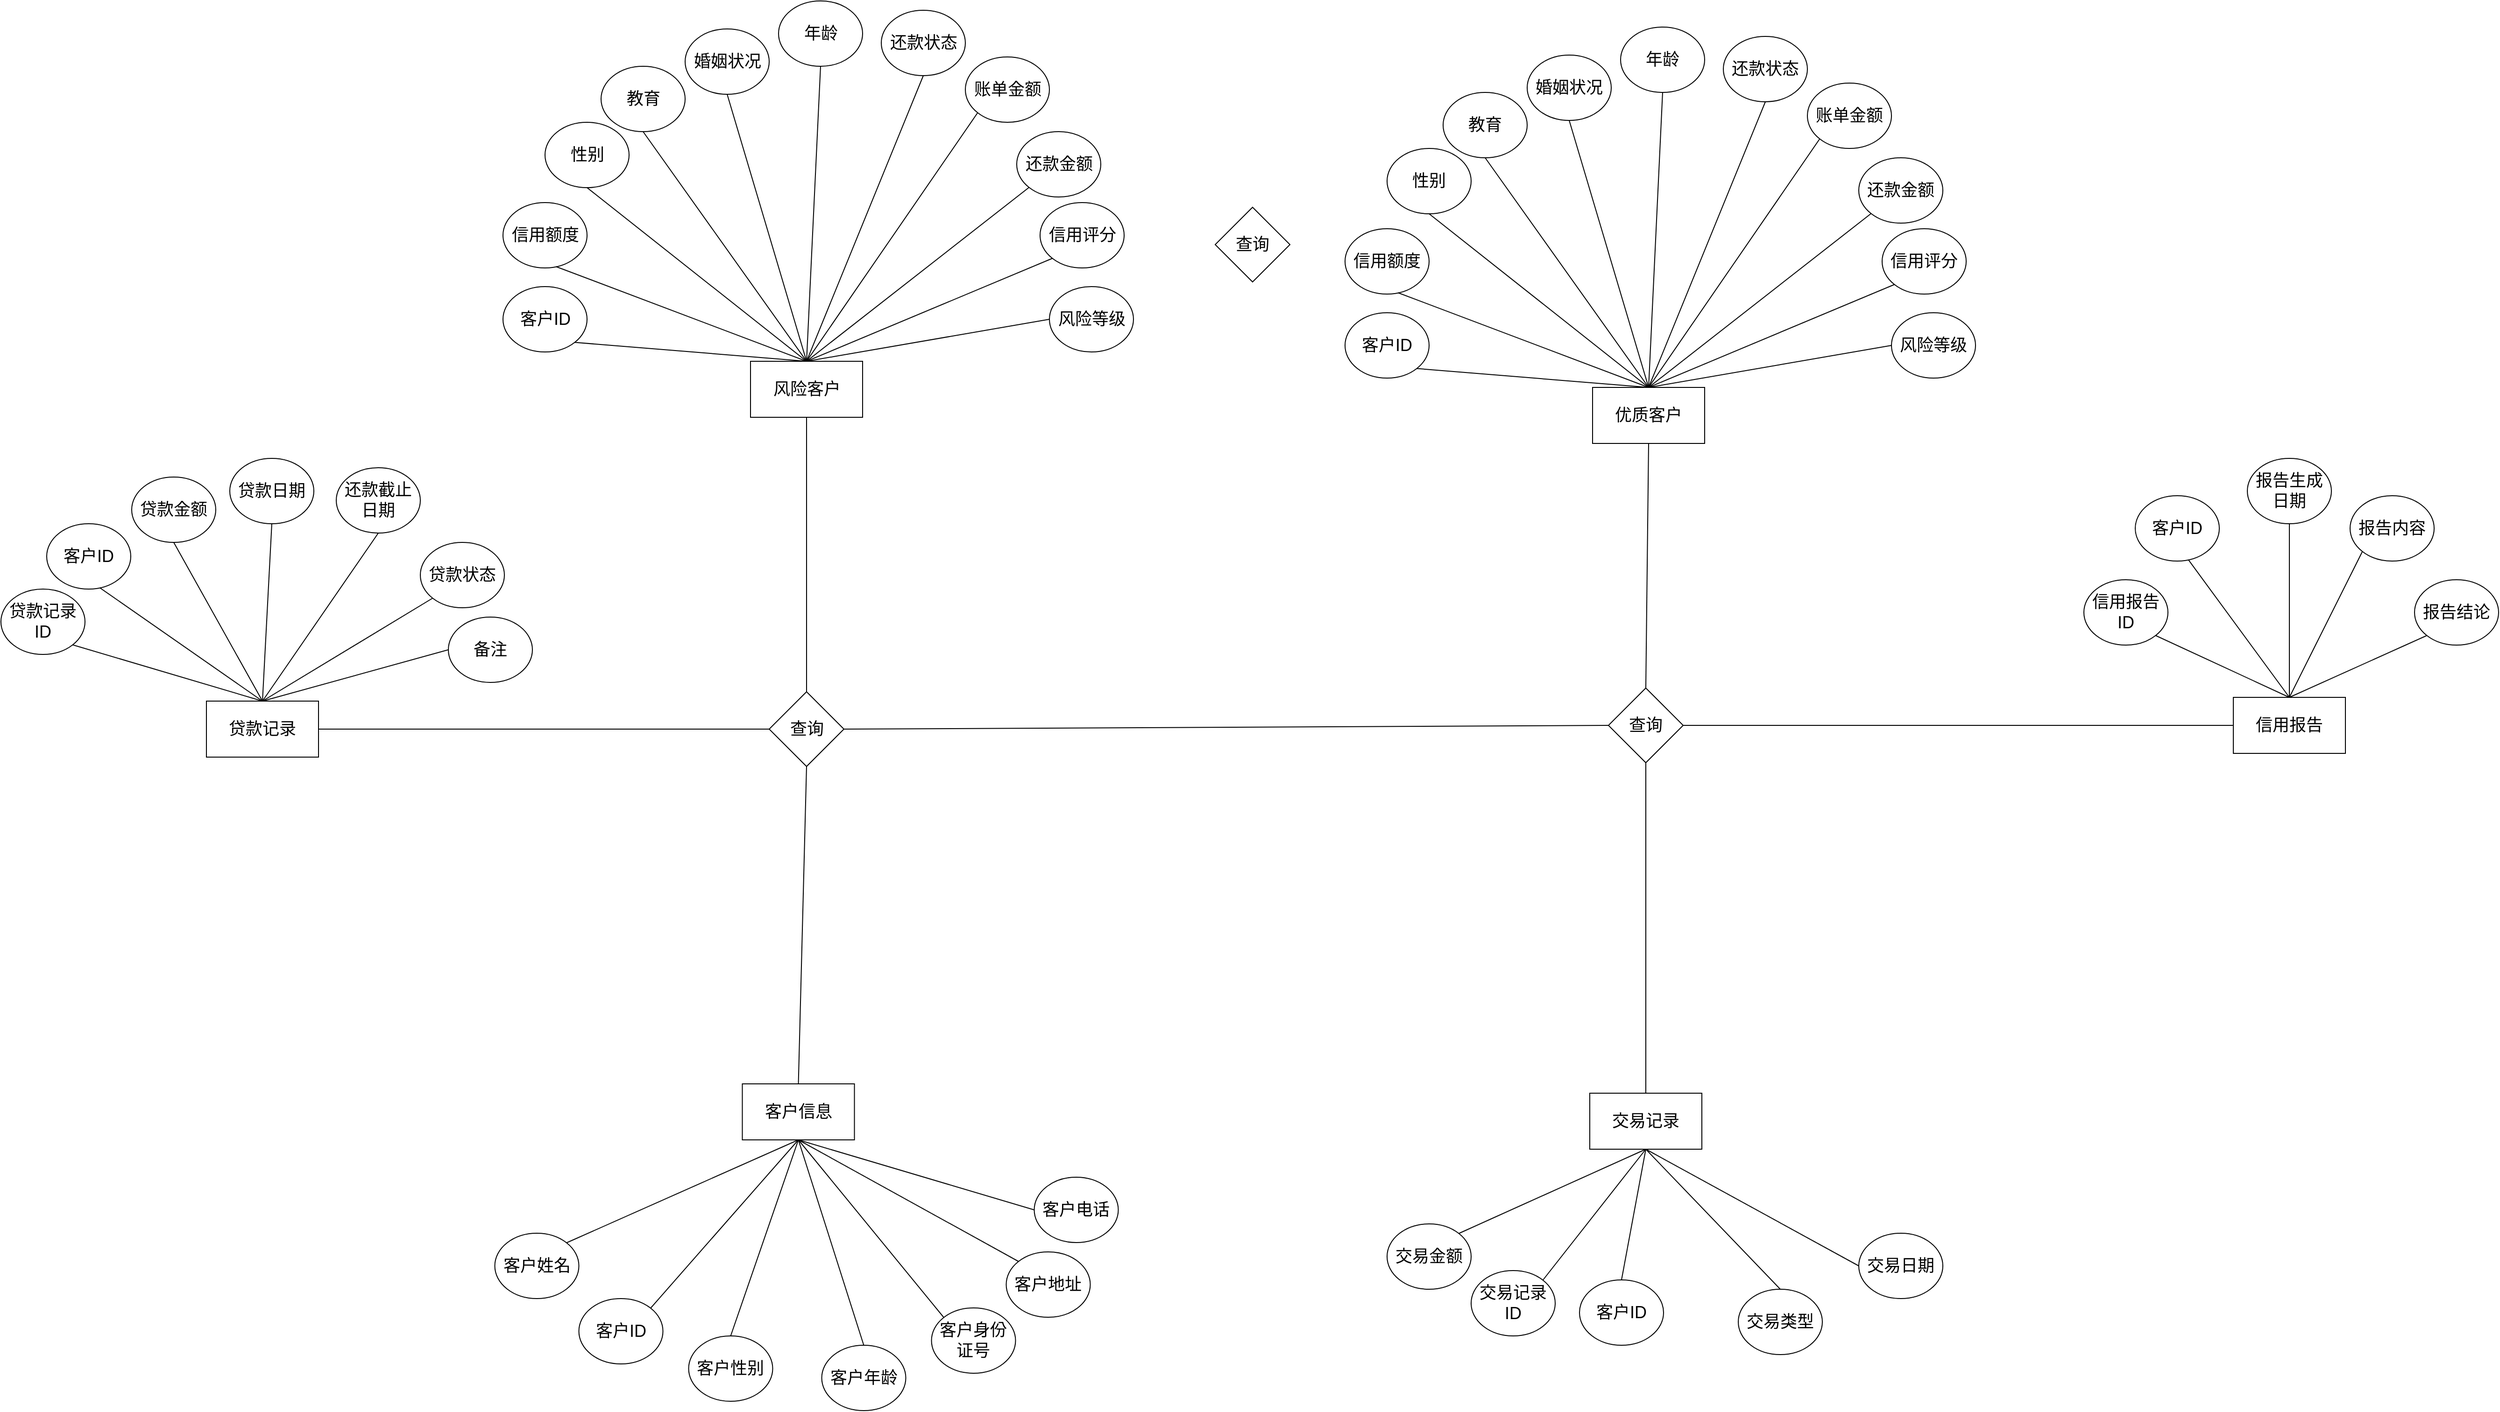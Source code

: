 <mxfile version="26.1.0">
  <diagram name="第 1 页" id="r9efI1w3UbtWpnC61uxg">
    <mxGraphModel dx="5494" dy="4628" grid="1" gridSize="10" guides="1" tooltips="1" connect="1" arrows="1" fold="1" page="1" pageScale="1" pageWidth="827" pageHeight="1169" math="0" shadow="0">
      <root>
        <mxCell id="0" />
        <mxCell id="1" parent="0" />
        <mxCell id="zDYpZziFO8J9DqXucdiA-1" value="&lt;span style=&quot;font-size: 18px;&quot;&gt;优质客户&lt;/span&gt;" style="rounded=0;whiteSpace=wrap;html=1;" parent="1" vertex="1">
          <mxGeometry x="1244" y="-976" width="120" height="60" as="geometry" />
        </mxCell>
        <mxCell id="zDYpZziFO8J9DqXucdiA-2" value="&lt;span style=&quot;font-size: 18px;&quot;&gt;客户ID&lt;/span&gt;" style="ellipse;whiteSpace=wrap;html=1;" parent="1" vertex="1">
          <mxGeometry x="979" y="-1056" width="90" height="70" as="geometry" />
        </mxCell>
        <mxCell id="zDYpZziFO8J9DqXucdiA-3" value="&lt;font style=&quot;font-size: 18px;&quot;&gt;信用额度&lt;/font&gt;" style="ellipse;whiteSpace=wrap;html=1;" parent="1" vertex="1">
          <mxGeometry x="979" y="-1146" width="90" height="70" as="geometry" />
        </mxCell>
        <mxCell id="zDYpZziFO8J9DqXucdiA-4" value="&lt;font style=&quot;font-size: 18px;&quot;&gt;性别&lt;/font&gt;" style="ellipse;whiteSpace=wrap;html=1;" parent="1" vertex="1">
          <mxGeometry x="1024" y="-1232" width="90" height="70" as="geometry" />
        </mxCell>
        <mxCell id="zDYpZziFO8J9DqXucdiA-5" value="&lt;font style=&quot;font-size: 18px;&quot;&gt;教育&lt;/font&gt;" style="ellipse;whiteSpace=wrap;html=1;" parent="1" vertex="1">
          <mxGeometry x="1084" y="-1292" width="90" height="70" as="geometry" />
        </mxCell>
        <mxCell id="zDYpZziFO8J9DqXucdiA-6" value="&lt;span style=&quot;font-size: 18px;&quot;&gt;婚姻状况&lt;/span&gt;" style="ellipse;whiteSpace=wrap;html=1;" parent="1" vertex="1">
          <mxGeometry x="1174" y="-1332" width="90" height="70" as="geometry" />
        </mxCell>
        <mxCell id="zDYpZziFO8J9DqXucdiA-7" value="" style="endArrow=none;html=1;rounded=0;entryX=1;entryY=1;entryDx=0;entryDy=0;exitX=0.5;exitY=0;exitDx=0;exitDy=0;" parent="1" source="zDYpZziFO8J9DqXucdiA-1" target="zDYpZziFO8J9DqXucdiA-2" edge="1">
          <mxGeometry width="50" height="50" relative="1" as="geometry">
            <mxPoint x="1284" y="-926" as="sourcePoint" />
            <mxPoint x="1334" y="-976" as="targetPoint" />
          </mxGeometry>
        </mxCell>
        <mxCell id="zDYpZziFO8J9DqXucdiA-8" value="" style="endArrow=none;html=1;rounded=0;entryX=0.632;entryY=0.98;entryDx=0;entryDy=0;exitX=0.5;exitY=0;exitDx=0;exitDy=0;entryPerimeter=0;" parent="1" source="zDYpZziFO8J9DqXucdiA-1" target="zDYpZziFO8J9DqXucdiA-3" edge="1">
          <mxGeometry width="50" height="50" relative="1" as="geometry">
            <mxPoint x="1314" y="-966" as="sourcePoint" />
            <mxPoint x="1141" y="-1036" as="targetPoint" />
          </mxGeometry>
        </mxCell>
        <mxCell id="zDYpZziFO8J9DqXucdiA-9" value="" style="endArrow=none;html=1;rounded=0;entryX=0.5;entryY=1;entryDx=0;entryDy=0;exitX=0.5;exitY=0;exitDx=0;exitDy=0;" parent="1" source="zDYpZziFO8J9DqXucdiA-1" target="zDYpZziFO8J9DqXucdiA-4" edge="1">
          <mxGeometry width="50" height="50" relative="1" as="geometry">
            <mxPoint x="1314" y="-966" as="sourcePoint" />
            <mxPoint x="1231" y="-1087" as="targetPoint" />
          </mxGeometry>
        </mxCell>
        <mxCell id="zDYpZziFO8J9DqXucdiA-10" value="" style="endArrow=none;html=1;rounded=0;entryX=0.5;entryY=1;entryDx=0;entryDy=0;" parent="1" target="zDYpZziFO8J9DqXucdiA-5" edge="1">
          <mxGeometry width="50" height="50" relative="1" as="geometry">
            <mxPoint x="1304" y="-976" as="sourcePoint" />
            <mxPoint x="1329" y="-1116" as="targetPoint" />
          </mxGeometry>
        </mxCell>
        <mxCell id="zDYpZziFO8J9DqXucdiA-11" value="" style="endArrow=none;html=1;rounded=0;entryX=0.5;entryY=1;entryDx=0;entryDy=0;" parent="1" target="zDYpZziFO8J9DqXucdiA-6" edge="1">
          <mxGeometry width="50" height="50" relative="1" as="geometry">
            <mxPoint x="1304" y="-976" as="sourcePoint" />
            <mxPoint x="1427" y="-1096" as="targetPoint" />
          </mxGeometry>
        </mxCell>
        <mxCell id="zDYpZziFO8J9DqXucdiA-12" value="&lt;font style=&quot;font-size: 18px;&quot;&gt;交易记录&lt;/font&gt;" style="rounded=0;whiteSpace=wrap;html=1;" parent="1" vertex="1">
          <mxGeometry x="1241" y="-220" width="120" height="60" as="geometry" />
        </mxCell>
        <mxCell id="zDYpZziFO8J9DqXucdiA-13" value="&lt;font style=&quot;font-size: 18px;&quot;&gt;交易记录ID&lt;/font&gt;" style="ellipse;whiteSpace=wrap;html=1;" parent="1" vertex="1">
          <mxGeometry x="1114" y="-30" width="90" height="70" as="geometry" />
        </mxCell>
        <mxCell id="zDYpZziFO8J9DqXucdiA-14" value="&lt;font style=&quot;font-size: 18px;&quot;&gt;客户ID&lt;/font&gt;" style="ellipse;whiteSpace=wrap;html=1;" parent="1" vertex="1">
          <mxGeometry x="1230" y="-20" width="90" height="70" as="geometry" />
        </mxCell>
        <mxCell id="zDYpZziFO8J9DqXucdiA-15" value="&lt;font style=&quot;font-size: 18px;&quot;&gt;交易类型&lt;/font&gt;" style="ellipse;whiteSpace=wrap;html=1;" parent="1" vertex="1">
          <mxGeometry x="1400" y="-10" width="90" height="70" as="geometry" />
        </mxCell>
        <mxCell id="zDYpZziFO8J9DqXucdiA-16" value="&lt;font style=&quot;font-size: 18px;&quot;&gt;交易日期&lt;/font&gt;" style="ellipse;whiteSpace=wrap;html=1;" parent="1" vertex="1">
          <mxGeometry x="1529" y="-70" width="90" height="70" as="geometry" />
        </mxCell>
        <mxCell id="zDYpZziFO8J9DqXucdiA-18" value="" style="endArrow=none;html=1;rounded=0;entryX=1;entryY=0;entryDx=0;entryDy=0;exitX=0.5;exitY=1;exitDx=0;exitDy=0;" parent="1" source="zDYpZziFO8J9DqXucdiA-12" target="zDYpZziFO8J9DqXucdiA-13" edge="1">
          <mxGeometry width="50" height="50" relative="1" as="geometry">
            <mxPoint x="1281" y="-170" as="sourcePoint" />
            <mxPoint x="1331" y="-220" as="targetPoint" />
          </mxGeometry>
        </mxCell>
        <mxCell id="zDYpZziFO8J9DqXucdiA-19" value="" style="endArrow=none;html=1;rounded=0;entryX=0.5;entryY=0;entryDx=0;entryDy=0;exitX=0.5;exitY=1;exitDx=0;exitDy=0;" parent="1" source="zDYpZziFO8J9DqXucdiA-12" target="zDYpZziFO8J9DqXucdiA-14" edge="1">
          <mxGeometry width="50" height="50" relative="1" as="geometry">
            <mxPoint x="1311" y="-210" as="sourcePoint" />
            <mxPoint x="1138" y="-280" as="targetPoint" />
          </mxGeometry>
        </mxCell>
        <mxCell id="zDYpZziFO8J9DqXucdiA-20" value="" style="endArrow=none;html=1;rounded=0;entryX=0.5;entryY=0;entryDx=0;entryDy=0;exitX=0.5;exitY=1;exitDx=0;exitDy=0;" parent="1" source="zDYpZziFO8J9DqXucdiA-12" target="zDYpZziFO8J9DqXucdiA-15" edge="1">
          <mxGeometry width="50" height="50" relative="1" as="geometry">
            <mxPoint x="1311" y="-210" as="sourcePoint" />
            <mxPoint x="1228" y="-331" as="targetPoint" />
          </mxGeometry>
        </mxCell>
        <mxCell id="zDYpZziFO8J9DqXucdiA-21" value="" style="endArrow=none;html=1;rounded=0;entryX=0;entryY=0.5;entryDx=0;entryDy=0;exitX=0.5;exitY=1;exitDx=0;exitDy=0;" parent="1" target="zDYpZziFO8J9DqXucdiA-16" edge="1" source="zDYpZziFO8J9DqXucdiA-12">
          <mxGeometry width="50" height="50" relative="1" as="geometry">
            <mxPoint x="1301" y="-220" as="sourcePoint" />
            <mxPoint x="1326" y="-360" as="targetPoint" />
          </mxGeometry>
        </mxCell>
        <mxCell id="zDYpZziFO8J9DqXucdiA-57" value="&lt;font style=&quot;font-size: 18px;&quot;&gt;客户信息&lt;/font&gt;" style="rounded=0;whiteSpace=wrap;html=1;" parent="1" vertex="1">
          <mxGeometry x="333.75" y="-230" width="120" height="60" as="geometry" />
        </mxCell>
        <mxCell id="zDYpZziFO8J9DqXucdiA-58" value="&lt;font style=&quot;font-size: 18px;&quot;&gt;客户ID&lt;/font&gt;" style="ellipse;whiteSpace=wrap;html=1;" parent="1" vertex="1">
          <mxGeometry x="158.75" width="90" height="70" as="geometry" />
        </mxCell>
        <mxCell id="zDYpZziFO8J9DqXucdiA-59" value="&lt;font style=&quot;font-size: 18px;&quot;&gt;客户姓名&lt;/font&gt;" style="ellipse;whiteSpace=wrap;html=1;" parent="1" vertex="1">
          <mxGeometry x="68.75" y="-70" width="90" height="70" as="geometry" />
        </mxCell>
        <mxCell id="zDYpZziFO8J9DqXucdiA-61" value="&lt;span style=&quot;font-size: 18px;&quot;&gt;客户身份证号&lt;/span&gt;" style="ellipse;whiteSpace=wrap;html=1;" parent="1" vertex="1">
          <mxGeometry x="536.25" y="10" width="90" height="70" as="geometry" />
        </mxCell>
        <mxCell id="zDYpZziFO8J9DqXucdiA-63" value="" style="endArrow=none;html=1;rounded=0;entryX=1;entryY=0;entryDx=0;entryDy=0;exitX=0.5;exitY=1;exitDx=0;exitDy=0;" parent="1" source="zDYpZziFO8J9DqXucdiA-57" target="zDYpZziFO8J9DqXucdiA-58" edge="1">
          <mxGeometry width="50" height="50" relative="1" as="geometry">
            <mxPoint x="422.75" y="150" as="sourcePoint" />
            <mxPoint x="472.75" y="100" as="targetPoint" />
          </mxGeometry>
        </mxCell>
        <mxCell id="zDYpZziFO8J9DqXucdiA-64" value="" style="endArrow=none;html=1;rounded=0;entryX=1;entryY=0;entryDx=0;entryDy=0;exitX=0.5;exitY=1;exitDx=0;exitDy=0;" parent="1" source="zDYpZziFO8J9DqXucdiA-57" target="zDYpZziFO8J9DqXucdiA-59" edge="1">
          <mxGeometry width="50" height="50" relative="1" as="geometry">
            <mxPoint x="452.75" y="110" as="sourcePoint" />
            <mxPoint x="279.75" y="40" as="targetPoint" />
          </mxGeometry>
        </mxCell>
        <mxCell id="zDYpZziFO8J9DqXucdiA-66" value="" style="endArrow=none;html=1;rounded=0;entryX=0;entryY=0;entryDx=0;entryDy=0;exitX=0.5;exitY=1;exitDx=0;exitDy=0;" parent="1" target="zDYpZziFO8J9DqXucdiA-61" edge="1" source="zDYpZziFO8J9DqXucdiA-57">
          <mxGeometry width="50" height="50" relative="1" as="geometry">
            <mxPoint x="442.25" y="100" as="sourcePoint" />
            <mxPoint x="467.75" y="-40" as="targetPoint" />
          </mxGeometry>
        </mxCell>
        <mxCell id="zDYpZziFO8J9DqXucdiA-68" value="&lt;font style=&quot;font-size: 18px;&quot;&gt;信用报告&lt;/font&gt;" style="rounded=0;whiteSpace=wrap;html=1;" parent="1" vertex="1">
          <mxGeometry x="1930" y="-644" width="120" height="60" as="geometry" />
        </mxCell>
        <mxCell id="zDYpZziFO8J9DqXucdiA-69" value="&lt;span style=&quot;font-size: 18px;&quot;&gt;信用报告ID&lt;/span&gt;" style="ellipse;whiteSpace=wrap;html=1;" parent="1" vertex="1">
          <mxGeometry x="1770" y="-770" width="90" height="70" as="geometry" />
        </mxCell>
        <mxCell id="zDYpZziFO8J9DqXucdiA-70" value="&lt;font style=&quot;font-size: 18px;&quot;&gt;客户ID&lt;/font&gt;" style="ellipse;whiteSpace=wrap;html=1;" parent="1" vertex="1">
          <mxGeometry x="1825" y="-860" width="90" height="70" as="geometry" />
        </mxCell>
        <mxCell id="zDYpZziFO8J9DqXucdiA-71" value="&lt;font style=&quot;font-size: 18px;&quot;&gt;报告生成日期&lt;/font&gt;" style="ellipse;whiteSpace=wrap;html=1;" parent="1" vertex="1">
          <mxGeometry x="1945" y="-900" width="90" height="70" as="geometry" />
        </mxCell>
        <mxCell id="zDYpZziFO8J9DqXucdiA-72" value="&lt;span style=&quot;font-size: 18px;&quot;&gt;报告内容&lt;/span&gt;" style="ellipse;whiteSpace=wrap;html=1;" parent="1" vertex="1">
          <mxGeometry x="2055" y="-860" width="90" height="70" as="geometry" />
        </mxCell>
        <mxCell id="zDYpZziFO8J9DqXucdiA-73" value="&lt;font style=&quot;font-size: 18px;&quot;&gt;报告结论&lt;/font&gt;" style="ellipse;whiteSpace=wrap;html=1;" parent="1" vertex="1">
          <mxGeometry x="2124" y="-770" width="90" height="70" as="geometry" />
        </mxCell>
        <mxCell id="zDYpZziFO8J9DqXucdiA-74" value="" style="endArrow=none;html=1;rounded=0;entryX=1;entryY=1;entryDx=0;entryDy=0;exitX=0.5;exitY=0;exitDx=0;exitDy=0;" parent="1" source="zDYpZziFO8J9DqXucdiA-68" target="zDYpZziFO8J9DqXucdiA-69" edge="1">
          <mxGeometry width="50" height="50" relative="1" as="geometry">
            <mxPoint x="1969" y="-600" as="sourcePoint" />
            <mxPoint x="2019" y="-650" as="targetPoint" />
          </mxGeometry>
        </mxCell>
        <mxCell id="zDYpZziFO8J9DqXucdiA-75" value="" style="endArrow=none;html=1;rounded=0;entryX=0.632;entryY=0.98;entryDx=0;entryDy=0;exitX=0.5;exitY=0;exitDx=0;exitDy=0;entryPerimeter=0;" parent="1" source="zDYpZziFO8J9DqXucdiA-68" target="zDYpZziFO8J9DqXucdiA-70" edge="1">
          <mxGeometry width="50" height="50" relative="1" as="geometry">
            <mxPoint x="1999" y="-640" as="sourcePoint" />
            <mxPoint x="1826" y="-710" as="targetPoint" />
          </mxGeometry>
        </mxCell>
        <mxCell id="zDYpZziFO8J9DqXucdiA-76" value="" style="endArrow=none;html=1;rounded=0;entryX=0.5;entryY=1;entryDx=0;entryDy=0;exitX=0.5;exitY=0;exitDx=0;exitDy=0;" parent="1" source="zDYpZziFO8J9DqXucdiA-68" target="zDYpZziFO8J9DqXucdiA-71" edge="1">
          <mxGeometry width="50" height="50" relative="1" as="geometry">
            <mxPoint x="1999" y="-640" as="sourcePoint" />
            <mxPoint x="1916" y="-761" as="targetPoint" />
          </mxGeometry>
        </mxCell>
        <mxCell id="zDYpZziFO8J9DqXucdiA-77" value="" style="endArrow=none;html=1;rounded=0;entryX=0;entryY=1;entryDx=0;entryDy=0;exitX=0.5;exitY=0;exitDx=0;exitDy=0;" parent="1" target="zDYpZziFO8J9DqXucdiA-72" edge="1" source="zDYpZziFO8J9DqXucdiA-68">
          <mxGeometry width="50" height="50" relative="1" as="geometry">
            <mxPoint x="1989" y="-650" as="sourcePoint" />
            <mxPoint x="2014" y="-790" as="targetPoint" />
          </mxGeometry>
        </mxCell>
        <mxCell id="zDYpZziFO8J9DqXucdiA-78" value="" style="endArrow=none;html=1;rounded=0;entryX=0;entryY=1;entryDx=0;entryDy=0;exitX=0.5;exitY=0;exitDx=0;exitDy=0;" parent="1" target="zDYpZziFO8J9DqXucdiA-73" edge="1" source="zDYpZziFO8J9DqXucdiA-68">
          <mxGeometry width="50" height="50" relative="1" as="geometry">
            <mxPoint x="1989" y="-650" as="sourcePoint" />
            <mxPoint x="2112" y="-770" as="targetPoint" />
          </mxGeometry>
        </mxCell>
        <mxCell id="zDYpZziFO8J9DqXucdiA-89" value="&lt;font style=&quot;font-size: 18px;&quot;&gt;贷款记录&lt;/font&gt;" style="rounded=0;whiteSpace=wrap;html=1;" parent="1" vertex="1">
          <mxGeometry x="-240" y="-640" width="120" height="60" as="geometry" />
        </mxCell>
        <mxCell id="zDYpZziFO8J9DqXucdiA-90" value="&lt;span style=&quot;font-size: 18px;&quot;&gt;贷款记录ID&lt;/span&gt;" style="ellipse;whiteSpace=wrap;html=1;" parent="1" vertex="1">
          <mxGeometry x="-460" y="-760" width="90" height="70" as="geometry" />
        </mxCell>
        <mxCell id="zDYpZziFO8J9DqXucdiA-91" value="&lt;font style=&quot;font-size: 18px;&quot;&gt;客户ID&lt;/font&gt;" style="ellipse;whiteSpace=wrap;html=1;" parent="1" vertex="1">
          <mxGeometry x="-411" y="-830" width="90" height="70" as="geometry" />
        </mxCell>
        <mxCell id="zDYpZziFO8J9DqXucdiA-92" value="&lt;font style=&quot;font-size: 18px;&quot;&gt;贷款金额&lt;/font&gt;" style="ellipse;whiteSpace=wrap;html=1;" parent="1" vertex="1">
          <mxGeometry x="-320" y="-880" width="90" height="70" as="geometry" />
        </mxCell>
        <mxCell id="zDYpZziFO8J9DqXucdiA-93" value="&lt;span style=&quot;font-size: 18px;&quot;&gt;贷款状态&lt;/span&gt;" style="ellipse;whiteSpace=wrap;html=1;" parent="1" vertex="1">
          <mxGeometry x="-11" y="-810" width="90" height="70" as="geometry" />
        </mxCell>
        <mxCell id="zDYpZziFO8J9DqXucdiA-94" value="&lt;span style=&quot;font-size: 18px;&quot;&gt;备注&lt;/span&gt;" style="ellipse;whiteSpace=wrap;html=1;" parent="1" vertex="1">
          <mxGeometry x="19" y="-730" width="90" height="70" as="geometry" />
        </mxCell>
        <mxCell id="zDYpZziFO8J9DqXucdiA-95" value="" style="endArrow=none;html=1;rounded=0;entryX=1;entryY=1;entryDx=0;entryDy=0;exitX=0.5;exitY=0;exitDx=0;exitDy=0;" parent="1" source="zDYpZziFO8J9DqXucdiA-89" target="zDYpZziFO8J9DqXucdiA-90" edge="1">
          <mxGeometry width="50" height="50" relative="1" as="geometry">
            <mxPoint x="-200" y="-590" as="sourcePoint" />
            <mxPoint x="-150" y="-640" as="targetPoint" />
          </mxGeometry>
        </mxCell>
        <mxCell id="zDYpZziFO8J9DqXucdiA-96" value="" style="endArrow=none;html=1;rounded=0;entryX=0.632;entryY=0.98;entryDx=0;entryDy=0;exitX=0.5;exitY=0;exitDx=0;exitDy=0;entryPerimeter=0;" parent="1" source="zDYpZziFO8J9DqXucdiA-89" target="zDYpZziFO8J9DqXucdiA-91" edge="1">
          <mxGeometry width="50" height="50" relative="1" as="geometry">
            <mxPoint x="-170" y="-630" as="sourcePoint" />
            <mxPoint x="-343" y="-700" as="targetPoint" />
          </mxGeometry>
        </mxCell>
        <mxCell id="zDYpZziFO8J9DqXucdiA-97" value="" style="endArrow=none;html=1;rounded=0;entryX=0.5;entryY=1;entryDx=0;entryDy=0;exitX=0.5;exitY=0;exitDx=0;exitDy=0;" parent="1" source="zDYpZziFO8J9DqXucdiA-89" target="zDYpZziFO8J9DqXucdiA-92" edge="1">
          <mxGeometry width="50" height="50" relative="1" as="geometry">
            <mxPoint x="-170" y="-630" as="sourcePoint" />
            <mxPoint x="-253" y="-751" as="targetPoint" />
          </mxGeometry>
        </mxCell>
        <mxCell id="zDYpZziFO8J9DqXucdiA-98" value="" style="endArrow=none;html=1;rounded=0;entryX=0;entryY=1;entryDx=0;entryDy=0;" parent="1" target="zDYpZziFO8J9DqXucdiA-93" edge="1">
          <mxGeometry width="50" height="50" relative="1" as="geometry">
            <mxPoint x="-180" y="-640" as="sourcePoint" />
            <mxPoint x="-155" y="-780" as="targetPoint" />
          </mxGeometry>
        </mxCell>
        <mxCell id="zDYpZziFO8J9DqXucdiA-99" value="" style="endArrow=none;html=1;rounded=0;entryX=0;entryY=0.5;entryDx=0;entryDy=0;" parent="1" target="zDYpZziFO8J9DqXucdiA-94" edge="1">
          <mxGeometry width="50" height="50" relative="1" as="geometry">
            <mxPoint x="-180" y="-640" as="sourcePoint" />
            <mxPoint x="-57" y="-760" as="targetPoint" />
          </mxGeometry>
        </mxCell>
        <mxCell id="QWyzyQEguM0yE1Y3YgbR-1" value="&lt;font style=&quot;font-size: 18px;&quot;&gt;年龄&lt;/font&gt;" style="ellipse;whiteSpace=wrap;html=1;" parent="1" vertex="1">
          <mxGeometry x="1274" y="-1362" width="90" height="70" as="geometry" />
        </mxCell>
        <mxCell id="QWyzyQEguM0yE1Y3YgbR-2" value="" style="endArrow=none;html=1;rounded=0;entryX=0.5;entryY=1;entryDx=0;entryDy=0;exitX=0.5;exitY=0;exitDx=0;exitDy=0;" parent="1" source="zDYpZziFO8J9DqXucdiA-1" target="QWyzyQEguM0yE1Y3YgbR-1" edge="1">
          <mxGeometry width="50" height="50" relative="1" as="geometry">
            <mxPoint x="1314" y="-966" as="sourcePoint" />
            <mxPoint x="1229" y="-1252" as="targetPoint" />
          </mxGeometry>
        </mxCell>
        <mxCell id="QWyzyQEguM0yE1Y3YgbR-4" value="&lt;span style=&quot;font-size: 18px;&quot;&gt;还款状态&lt;/span&gt;" style="ellipse;whiteSpace=wrap;html=1;" parent="1" vertex="1">
          <mxGeometry x="1384" y="-1352" width="90" height="70" as="geometry" />
        </mxCell>
        <mxCell id="QWyzyQEguM0yE1Y3YgbR-5" value="&lt;font style=&quot;font-size: 18px;&quot;&gt;账单金额&lt;/font&gt;" style="ellipse;whiteSpace=wrap;html=1;" parent="1" vertex="1">
          <mxGeometry x="1474" y="-1302" width="90" height="70" as="geometry" />
        </mxCell>
        <mxCell id="QWyzyQEguM0yE1Y3YgbR-6" value="&lt;span style=&quot;font-size: 18px;&quot;&gt;还款金额&lt;/span&gt;" style="ellipse;whiteSpace=wrap;html=1;" parent="1" vertex="1">
          <mxGeometry x="1529" y="-1222" width="90" height="70" as="geometry" />
        </mxCell>
        <mxCell id="QWyzyQEguM0yE1Y3YgbR-7" value="&lt;font style=&quot;font-size: 18px;&quot;&gt;信用评分&lt;/font&gt;" style="ellipse;whiteSpace=wrap;html=1;" parent="1" vertex="1">
          <mxGeometry x="1554" y="-1146" width="90" height="70" as="geometry" />
        </mxCell>
        <mxCell id="QWyzyQEguM0yE1Y3YgbR-8" value="&lt;font style=&quot;font-size: 18px;&quot;&gt;风险等级&lt;/font&gt;" style="ellipse;whiteSpace=wrap;html=1;" parent="1" vertex="1">
          <mxGeometry x="1564" y="-1056" width="90" height="70" as="geometry" />
        </mxCell>
        <mxCell id="QWyzyQEguM0yE1Y3YgbR-9" value="" style="endArrow=none;html=1;rounded=0;entryX=0.5;entryY=1;entryDx=0;entryDy=0;exitX=0.5;exitY=0;exitDx=0;exitDy=0;" parent="1" source="zDYpZziFO8J9DqXucdiA-1" target="QWyzyQEguM0yE1Y3YgbR-4" edge="1">
          <mxGeometry width="50" height="50" relative="1" as="geometry">
            <mxPoint x="1314" y="-966" as="sourcePoint" />
            <mxPoint x="1229" y="-1252" as="targetPoint" />
          </mxGeometry>
        </mxCell>
        <mxCell id="QWyzyQEguM0yE1Y3YgbR-10" value="" style="endArrow=none;html=1;rounded=0;entryX=0;entryY=1;entryDx=0;entryDy=0;exitX=0.5;exitY=0;exitDx=0;exitDy=0;" parent="1" source="zDYpZziFO8J9DqXucdiA-1" target="QWyzyQEguM0yE1Y3YgbR-5" edge="1">
          <mxGeometry width="50" height="50" relative="1" as="geometry">
            <mxPoint x="1314" y="-966" as="sourcePoint" />
            <mxPoint x="1429" y="-1252" as="targetPoint" />
          </mxGeometry>
        </mxCell>
        <mxCell id="QWyzyQEguM0yE1Y3YgbR-11" value="" style="endArrow=none;html=1;rounded=0;entryX=0;entryY=1;entryDx=0;entryDy=0;exitX=0.5;exitY=0;exitDx=0;exitDy=0;" parent="1" source="zDYpZziFO8J9DqXucdiA-1" target="QWyzyQEguM0yE1Y3YgbR-6" edge="1">
          <mxGeometry width="50" height="50" relative="1" as="geometry">
            <mxPoint x="1314" y="-966" as="sourcePoint" />
            <mxPoint x="1497" y="-1245" as="targetPoint" />
          </mxGeometry>
        </mxCell>
        <mxCell id="QWyzyQEguM0yE1Y3YgbR-12" value="" style="endArrow=none;html=1;rounded=0;entryX=0.5;entryY=0;entryDx=0;entryDy=0;exitX=0;exitY=1;exitDx=0;exitDy=0;" parent="1" source="QWyzyQEguM0yE1Y3YgbR-7" target="zDYpZziFO8J9DqXucdiA-1" edge="1">
          <mxGeometry width="50" height="50" relative="1" as="geometry">
            <mxPoint x="1314" y="-966" as="sourcePoint" />
            <mxPoint x="1081" y="-992" as="targetPoint" />
          </mxGeometry>
        </mxCell>
        <mxCell id="QWyzyQEguM0yE1Y3YgbR-13" value="" style="endArrow=none;html=1;rounded=0;entryX=0.5;entryY=0;entryDx=0;entryDy=0;exitX=0;exitY=0.5;exitDx=0;exitDy=0;" parent="1" source="QWyzyQEguM0yE1Y3YgbR-8" target="zDYpZziFO8J9DqXucdiA-1" edge="1">
          <mxGeometry width="50" height="50" relative="1" as="geometry">
            <mxPoint x="1587" y="-1102" as="sourcePoint" />
            <mxPoint x="1314" y="-966" as="targetPoint" />
          </mxGeometry>
        </mxCell>
        <mxCell id="0jBo7pZahgrigkSRvTY8-1" value="&lt;font style=&quot;font-size: 18px;&quot;&gt;客户性别&lt;/font&gt;" style="ellipse;whiteSpace=wrap;html=1;" parent="1" vertex="1">
          <mxGeometry x="276.25" y="40" width="90" height="70" as="geometry" />
        </mxCell>
        <mxCell id="0jBo7pZahgrigkSRvTY8-2" value="&lt;font style=&quot;font-size: 18px;&quot;&gt;客户年龄&lt;/font&gt;" style="ellipse;whiteSpace=wrap;html=1;" parent="1" vertex="1">
          <mxGeometry x="418.75" y="50" width="90" height="70" as="geometry" />
        </mxCell>
        <mxCell id="0jBo7pZahgrigkSRvTY8-4" value="&lt;span style=&quot;font-size: 18px;&quot;&gt;客户电话&lt;/span&gt;" style="ellipse;whiteSpace=wrap;html=1;" parent="1" vertex="1">
          <mxGeometry x="646.25" y="-130" width="90" height="70" as="geometry" />
        </mxCell>
        <mxCell id="0jBo7pZahgrigkSRvTY8-5" value="&lt;span style=&quot;font-size: 18px;&quot;&gt;客户地址&lt;/span&gt;" style="ellipse;whiteSpace=wrap;html=1;" parent="1" vertex="1">
          <mxGeometry x="616.25" y="-50" width="90" height="70" as="geometry" />
        </mxCell>
        <mxCell id="0jBo7pZahgrigkSRvTY8-6" value="" style="endArrow=none;html=1;rounded=0;entryX=0.5;entryY=0;entryDx=0;entryDy=0;exitX=0.5;exitY=1;exitDx=0;exitDy=0;" parent="1" source="zDYpZziFO8J9DqXucdiA-57" target="0jBo7pZahgrigkSRvTY8-1" edge="1">
          <mxGeometry width="50" height="50" relative="1" as="geometry">
            <mxPoint x="452.75" y="110" as="sourcePoint" />
            <mxPoint x="270.75" y="-1" as="targetPoint" />
          </mxGeometry>
        </mxCell>
        <mxCell id="0jBo7pZahgrigkSRvTY8-7" value="" style="endArrow=none;html=1;rounded=0;entryX=0.5;entryY=0;entryDx=0;entryDy=0;exitX=0.5;exitY=1;exitDx=0;exitDy=0;" parent="1" source="zDYpZziFO8J9DqXucdiA-57" target="0jBo7pZahgrigkSRvTY8-2" edge="1">
          <mxGeometry width="50" height="50" relative="1" as="geometry">
            <mxPoint x="452.75" y="110" as="sourcePoint" />
            <mxPoint x="363.75" y="-40" as="targetPoint" />
          </mxGeometry>
        </mxCell>
        <mxCell id="0jBo7pZahgrigkSRvTY8-8" value="" style="endArrow=none;html=1;rounded=0;entryX=0;entryY=0.5;entryDx=0;entryDy=0;exitX=0.5;exitY=1;exitDx=0;exitDy=0;" parent="1" source="zDYpZziFO8J9DqXucdiA-57" target="0jBo7pZahgrigkSRvTY8-4" edge="1">
          <mxGeometry width="50" height="50" relative="1" as="geometry">
            <mxPoint x="452.75" y="110" as="sourcePoint" />
            <mxPoint x="468.75" y="-60" as="targetPoint" />
          </mxGeometry>
        </mxCell>
        <mxCell id="0jBo7pZahgrigkSRvTY8-9" value="" style="endArrow=none;html=1;rounded=0;entryX=0;entryY=0;entryDx=0;entryDy=0;exitX=0.5;exitY=1;exitDx=0;exitDy=0;" parent="1" source="zDYpZziFO8J9DqXucdiA-57" target="0jBo7pZahgrigkSRvTY8-5" edge="1">
          <mxGeometry width="50" height="50" relative="1" as="geometry">
            <mxPoint x="452.75" y="110" as="sourcePoint" />
            <mxPoint x="573.75" y="-40" as="targetPoint" />
          </mxGeometry>
        </mxCell>
        <mxCell id="0jBo7pZahgrigkSRvTY8-10" value="&lt;span style=&quot;font-size: 18px;&quot;&gt;贷款日期&lt;/span&gt;" style="ellipse;whiteSpace=wrap;html=1;" parent="1" vertex="1">
          <mxGeometry x="-215" y="-900" width="90" height="70" as="geometry" />
        </mxCell>
        <mxCell id="0jBo7pZahgrigkSRvTY8-11" value="&lt;span style=&quot;font-size: 18px;&quot;&gt;还款截止日期&lt;/span&gt;" style="ellipse;whiteSpace=wrap;html=1;" parent="1" vertex="1">
          <mxGeometry x="-101" y="-890" width="90" height="70" as="geometry" />
        </mxCell>
        <mxCell id="0jBo7pZahgrigkSRvTY8-12" value="" style="endArrow=none;html=1;rounded=0;entryX=0.5;entryY=1;entryDx=0;entryDy=0;exitX=0.5;exitY=0;exitDx=0;exitDy=0;" parent="1" source="zDYpZziFO8J9DqXucdiA-89" target="0jBo7pZahgrigkSRvTY8-10" edge="1">
          <mxGeometry width="50" height="50" relative="1" as="geometry">
            <mxPoint x="-170" y="-630" as="sourcePoint" />
            <mxPoint x="-265" y="-800" as="targetPoint" />
          </mxGeometry>
        </mxCell>
        <mxCell id="0jBo7pZahgrigkSRvTY8-13" value="" style="endArrow=none;html=1;rounded=0;entryX=0.5;entryY=1;entryDx=0;entryDy=0;exitX=0.5;exitY=0;exitDx=0;exitDy=0;" parent="1" source="zDYpZziFO8J9DqXucdiA-89" target="0jBo7pZahgrigkSRvTY8-11" edge="1">
          <mxGeometry width="50" height="50" relative="1" as="geometry">
            <mxPoint x="-170" y="-630" as="sourcePoint" />
            <mxPoint x="-160" y="-820" as="targetPoint" />
          </mxGeometry>
        </mxCell>
        <mxCell id="0jBo7pZahgrigkSRvTY8-14" value="&lt;font style=&quot;font-size: 18px;&quot;&gt;交易金额&lt;/font&gt;" style="ellipse;whiteSpace=wrap;html=1;" parent="1" vertex="1">
          <mxGeometry x="1024" y="-80" width="90" height="70" as="geometry" />
        </mxCell>
        <mxCell id="0jBo7pZahgrigkSRvTY8-15" value="" style="endArrow=none;html=1;rounded=0;entryX=1;entryY=0;entryDx=0;entryDy=0;exitX=0.5;exitY=1;exitDx=0;exitDy=0;" parent="1" source="zDYpZziFO8J9DqXucdiA-12" target="0jBo7pZahgrigkSRvTY8-14" edge="1">
          <mxGeometry width="50" height="50" relative="1" as="geometry">
            <mxPoint x="1311" y="-210" as="sourcePoint" />
            <mxPoint x="1186" y="-400" as="targetPoint" />
          </mxGeometry>
        </mxCell>
        <mxCell id="kUGzcPoKTlsAgZJneqE9-1" value="&lt;span style=&quot;font-size: 18px;&quot;&gt;风险客户&lt;/span&gt;" style="rounded=0;whiteSpace=wrap;html=1;" vertex="1" parent="1">
          <mxGeometry x="342.5" y="-1004" width="120" height="60" as="geometry" />
        </mxCell>
        <mxCell id="kUGzcPoKTlsAgZJneqE9-2" value="&lt;span style=&quot;font-size: 18px;&quot;&gt;客户ID&lt;/span&gt;" style="ellipse;whiteSpace=wrap;html=1;" vertex="1" parent="1">
          <mxGeometry x="77.5" y="-1084" width="90" height="70" as="geometry" />
        </mxCell>
        <mxCell id="kUGzcPoKTlsAgZJneqE9-3" value="&lt;font style=&quot;font-size: 18px;&quot;&gt;信用额度&lt;/font&gt;" style="ellipse;whiteSpace=wrap;html=1;" vertex="1" parent="1">
          <mxGeometry x="77.5" y="-1174" width="90" height="70" as="geometry" />
        </mxCell>
        <mxCell id="kUGzcPoKTlsAgZJneqE9-4" value="&lt;font style=&quot;font-size: 18px;&quot;&gt;性别&lt;/font&gt;" style="ellipse;whiteSpace=wrap;html=1;" vertex="1" parent="1">
          <mxGeometry x="122.5" y="-1260" width="90" height="70" as="geometry" />
        </mxCell>
        <mxCell id="kUGzcPoKTlsAgZJneqE9-5" value="&lt;font style=&quot;font-size: 18px;&quot;&gt;教育&lt;/font&gt;" style="ellipse;whiteSpace=wrap;html=1;" vertex="1" parent="1">
          <mxGeometry x="182.5" y="-1320" width="90" height="70" as="geometry" />
        </mxCell>
        <mxCell id="kUGzcPoKTlsAgZJneqE9-6" value="&lt;span style=&quot;font-size: 18px;&quot;&gt;婚姻状况&lt;/span&gt;" style="ellipse;whiteSpace=wrap;html=1;" vertex="1" parent="1">
          <mxGeometry x="272.5" y="-1360" width="90" height="70" as="geometry" />
        </mxCell>
        <mxCell id="kUGzcPoKTlsAgZJneqE9-7" value="" style="endArrow=none;html=1;rounded=0;entryX=1;entryY=1;entryDx=0;entryDy=0;exitX=0.5;exitY=0;exitDx=0;exitDy=0;" edge="1" parent="1" source="kUGzcPoKTlsAgZJneqE9-1" target="kUGzcPoKTlsAgZJneqE9-2">
          <mxGeometry width="50" height="50" relative="1" as="geometry">
            <mxPoint x="382.5" y="-954" as="sourcePoint" />
            <mxPoint x="432.5" y="-1004" as="targetPoint" />
          </mxGeometry>
        </mxCell>
        <mxCell id="kUGzcPoKTlsAgZJneqE9-8" value="" style="endArrow=none;html=1;rounded=0;entryX=0.632;entryY=0.98;entryDx=0;entryDy=0;exitX=0.5;exitY=0;exitDx=0;exitDy=0;entryPerimeter=0;" edge="1" parent="1" source="kUGzcPoKTlsAgZJneqE9-1" target="kUGzcPoKTlsAgZJneqE9-3">
          <mxGeometry width="50" height="50" relative="1" as="geometry">
            <mxPoint x="412.5" y="-994" as="sourcePoint" />
            <mxPoint x="239.5" y="-1064" as="targetPoint" />
          </mxGeometry>
        </mxCell>
        <mxCell id="kUGzcPoKTlsAgZJneqE9-9" value="" style="endArrow=none;html=1;rounded=0;entryX=0.5;entryY=1;entryDx=0;entryDy=0;exitX=0.5;exitY=0;exitDx=0;exitDy=0;" edge="1" parent="1" source="kUGzcPoKTlsAgZJneqE9-1" target="kUGzcPoKTlsAgZJneqE9-4">
          <mxGeometry width="50" height="50" relative="1" as="geometry">
            <mxPoint x="412.5" y="-994" as="sourcePoint" />
            <mxPoint x="329.5" y="-1115" as="targetPoint" />
          </mxGeometry>
        </mxCell>
        <mxCell id="kUGzcPoKTlsAgZJneqE9-10" value="" style="endArrow=none;html=1;rounded=0;entryX=0.5;entryY=1;entryDx=0;entryDy=0;" edge="1" parent="1" target="kUGzcPoKTlsAgZJneqE9-5">
          <mxGeometry width="50" height="50" relative="1" as="geometry">
            <mxPoint x="402.5" y="-1004" as="sourcePoint" />
            <mxPoint x="427.5" y="-1144" as="targetPoint" />
          </mxGeometry>
        </mxCell>
        <mxCell id="kUGzcPoKTlsAgZJneqE9-11" value="" style="endArrow=none;html=1;rounded=0;entryX=0.5;entryY=1;entryDx=0;entryDy=0;" edge="1" parent="1" target="kUGzcPoKTlsAgZJneqE9-6">
          <mxGeometry width="50" height="50" relative="1" as="geometry">
            <mxPoint x="402.5" y="-1004" as="sourcePoint" />
            <mxPoint x="525.5" y="-1124" as="targetPoint" />
          </mxGeometry>
        </mxCell>
        <mxCell id="kUGzcPoKTlsAgZJneqE9-12" value="&lt;font style=&quot;font-size: 18px;&quot;&gt;年龄&lt;/font&gt;" style="ellipse;whiteSpace=wrap;html=1;" vertex="1" parent="1">
          <mxGeometry x="372.5" y="-1390" width="90" height="70" as="geometry" />
        </mxCell>
        <mxCell id="kUGzcPoKTlsAgZJneqE9-13" value="" style="endArrow=none;html=1;rounded=0;entryX=0.5;entryY=1;entryDx=0;entryDy=0;exitX=0.5;exitY=0;exitDx=0;exitDy=0;" edge="1" parent="1" source="kUGzcPoKTlsAgZJneqE9-1" target="kUGzcPoKTlsAgZJneqE9-12">
          <mxGeometry width="50" height="50" relative="1" as="geometry">
            <mxPoint x="412.5" y="-994" as="sourcePoint" />
            <mxPoint x="327.5" y="-1280" as="targetPoint" />
          </mxGeometry>
        </mxCell>
        <mxCell id="kUGzcPoKTlsAgZJneqE9-14" value="&lt;span style=&quot;font-size: 18px;&quot;&gt;还款状态&lt;/span&gt;" style="ellipse;whiteSpace=wrap;html=1;" vertex="1" parent="1">
          <mxGeometry x="482.5" y="-1380" width="90" height="70" as="geometry" />
        </mxCell>
        <mxCell id="kUGzcPoKTlsAgZJneqE9-15" value="&lt;font style=&quot;font-size: 18px;&quot;&gt;账单金额&lt;/font&gt;" style="ellipse;whiteSpace=wrap;html=1;" vertex="1" parent="1">
          <mxGeometry x="572.5" y="-1330" width="90" height="70" as="geometry" />
        </mxCell>
        <mxCell id="kUGzcPoKTlsAgZJneqE9-16" value="&lt;span style=&quot;font-size: 18px;&quot;&gt;还款金额&lt;/span&gt;" style="ellipse;whiteSpace=wrap;html=1;" vertex="1" parent="1">
          <mxGeometry x="627.5" y="-1250" width="90" height="70" as="geometry" />
        </mxCell>
        <mxCell id="kUGzcPoKTlsAgZJneqE9-17" value="&lt;font style=&quot;font-size: 18px;&quot;&gt;信用评分&lt;/font&gt;" style="ellipse;whiteSpace=wrap;html=1;" vertex="1" parent="1">
          <mxGeometry x="652.5" y="-1174" width="90" height="70" as="geometry" />
        </mxCell>
        <mxCell id="kUGzcPoKTlsAgZJneqE9-18" value="&lt;font style=&quot;font-size: 18px;&quot;&gt;风险等级&lt;/font&gt;" style="ellipse;whiteSpace=wrap;html=1;" vertex="1" parent="1">
          <mxGeometry x="662.5" y="-1084" width="90" height="70" as="geometry" />
        </mxCell>
        <mxCell id="kUGzcPoKTlsAgZJneqE9-19" value="" style="endArrow=none;html=1;rounded=0;entryX=0.5;entryY=1;entryDx=0;entryDy=0;exitX=0.5;exitY=0;exitDx=0;exitDy=0;" edge="1" parent="1" source="kUGzcPoKTlsAgZJneqE9-1" target="kUGzcPoKTlsAgZJneqE9-14">
          <mxGeometry width="50" height="50" relative="1" as="geometry">
            <mxPoint x="412.5" y="-994" as="sourcePoint" />
            <mxPoint x="327.5" y="-1280" as="targetPoint" />
          </mxGeometry>
        </mxCell>
        <mxCell id="kUGzcPoKTlsAgZJneqE9-20" value="" style="endArrow=none;html=1;rounded=0;entryX=0;entryY=1;entryDx=0;entryDy=0;exitX=0.5;exitY=0;exitDx=0;exitDy=0;" edge="1" parent="1" source="kUGzcPoKTlsAgZJneqE9-1" target="kUGzcPoKTlsAgZJneqE9-15">
          <mxGeometry width="50" height="50" relative="1" as="geometry">
            <mxPoint x="412.5" y="-994" as="sourcePoint" />
            <mxPoint x="527.5" y="-1280" as="targetPoint" />
          </mxGeometry>
        </mxCell>
        <mxCell id="kUGzcPoKTlsAgZJneqE9-21" value="" style="endArrow=none;html=1;rounded=0;entryX=0;entryY=1;entryDx=0;entryDy=0;exitX=0.5;exitY=0;exitDx=0;exitDy=0;" edge="1" parent="1" source="kUGzcPoKTlsAgZJneqE9-1" target="kUGzcPoKTlsAgZJneqE9-16">
          <mxGeometry width="50" height="50" relative="1" as="geometry">
            <mxPoint x="412.5" y="-994" as="sourcePoint" />
            <mxPoint x="595.5" y="-1273" as="targetPoint" />
          </mxGeometry>
        </mxCell>
        <mxCell id="kUGzcPoKTlsAgZJneqE9-22" value="" style="endArrow=none;html=1;rounded=0;entryX=0.5;entryY=0;entryDx=0;entryDy=0;exitX=0;exitY=1;exitDx=0;exitDy=0;" edge="1" parent="1" source="kUGzcPoKTlsAgZJneqE9-17" target="kUGzcPoKTlsAgZJneqE9-1">
          <mxGeometry width="50" height="50" relative="1" as="geometry">
            <mxPoint x="412.5" y="-994" as="sourcePoint" />
            <mxPoint x="179.5" y="-1020" as="targetPoint" />
          </mxGeometry>
        </mxCell>
        <mxCell id="kUGzcPoKTlsAgZJneqE9-23" value="" style="endArrow=none;html=1;rounded=0;entryX=0.5;entryY=0;entryDx=0;entryDy=0;exitX=0;exitY=0.5;exitDx=0;exitDy=0;" edge="1" parent="1" source="kUGzcPoKTlsAgZJneqE9-18" target="kUGzcPoKTlsAgZJneqE9-1">
          <mxGeometry width="50" height="50" relative="1" as="geometry">
            <mxPoint x="685.5" y="-1130" as="sourcePoint" />
            <mxPoint x="412.5" y="-994" as="targetPoint" />
          </mxGeometry>
        </mxCell>
        <mxCell id="kUGzcPoKTlsAgZJneqE9-24" value="&lt;font style=&quot;font-size: 18px;&quot;&gt;查询&lt;/font&gt;" style="rhombus;whiteSpace=wrap;html=1;" vertex="1" parent="1">
          <mxGeometry x="362.5" y="-650" width="80" height="80" as="geometry" />
        </mxCell>
        <mxCell id="kUGzcPoKTlsAgZJneqE9-25" value="&lt;font style=&quot;font-size: 18px;&quot;&gt;查询&lt;/font&gt;" style="rhombus;whiteSpace=wrap;html=1;" vertex="1" parent="1">
          <mxGeometry x="1261" y="-654" width="80" height="80" as="geometry" />
        </mxCell>
        <mxCell id="kUGzcPoKTlsAgZJneqE9-26" value="&lt;font style=&quot;font-size: 18px;&quot;&gt;查询&lt;/font&gt;" style="rhombus;whiteSpace=wrap;html=1;" vertex="1" parent="1">
          <mxGeometry x="840" y="-1169" width="80" height="80" as="geometry" />
        </mxCell>
        <mxCell id="kUGzcPoKTlsAgZJneqE9-28" value="" style="endArrow=none;html=1;rounded=0;entryX=0.5;entryY=1;entryDx=0;entryDy=0;exitX=0.5;exitY=0;exitDx=0;exitDy=0;" edge="1" parent="1" source="kUGzcPoKTlsAgZJneqE9-24" target="kUGzcPoKTlsAgZJneqE9-1">
          <mxGeometry width="50" height="50" relative="1" as="geometry">
            <mxPoint x="680" y="-530" as="sourcePoint" />
            <mxPoint x="730" y="-580" as="targetPoint" />
          </mxGeometry>
        </mxCell>
        <mxCell id="kUGzcPoKTlsAgZJneqE9-29" value="" style="endArrow=none;html=1;rounded=0;exitX=1;exitY=0.5;exitDx=0;exitDy=0;entryX=0;entryY=0.5;entryDx=0;entryDy=0;" edge="1" parent="1" source="zDYpZziFO8J9DqXucdiA-89" target="kUGzcPoKTlsAgZJneqE9-24">
          <mxGeometry width="50" height="50" relative="1" as="geometry">
            <mxPoint x="680" y="-530" as="sourcePoint" />
            <mxPoint x="730" y="-580" as="targetPoint" />
          </mxGeometry>
        </mxCell>
        <mxCell id="kUGzcPoKTlsAgZJneqE9-30" value="" style="endArrow=none;html=1;rounded=0;entryX=0.5;entryY=1;entryDx=0;entryDy=0;exitX=0.5;exitY=0;exitDx=0;exitDy=0;" edge="1" parent="1" source="kUGzcPoKTlsAgZJneqE9-25" target="zDYpZziFO8J9DqXucdiA-1">
          <mxGeometry width="50" height="50" relative="1" as="geometry">
            <mxPoint x="680" y="-530" as="sourcePoint" />
            <mxPoint x="730" y="-580" as="targetPoint" />
          </mxGeometry>
        </mxCell>
        <mxCell id="kUGzcPoKTlsAgZJneqE9-31" value="" style="endArrow=none;html=1;rounded=0;entryX=0.5;entryY=1;entryDx=0;entryDy=0;exitX=0.5;exitY=0;exitDx=0;exitDy=0;" edge="1" parent="1" source="zDYpZziFO8J9DqXucdiA-12" target="kUGzcPoKTlsAgZJneqE9-25">
          <mxGeometry width="50" height="50" relative="1" as="geometry">
            <mxPoint x="1311" y="-680" as="sourcePoint" />
            <mxPoint x="1314" y="-906" as="targetPoint" />
          </mxGeometry>
        </mxCell>
        <mxCell id="kUGzcPoKTlsAgZJneqE9-32" value="" style="endArrow=none;html=1;rounded=0;entryX=0;entryY=0.5;entryDx=0;entryDy=0;exitX=1;exitY=0.5;exitDx=0;exitDy=0;" edge="1" parent="1" source="kUGzcPoKTlsAgZJneqE9-24" target="kUGzcPoKTlsAgZJneqE9-25">
          <mxGeometry width="50" height="50" relative="1" as="geometry">
            <mxPoint x="1050" y="-470" as="sourcePoint" />
            <mxPoint x="1100" y="-520" as="targetPoint" />
          </mxGeometry>
        </mxCell>
        <mxCell id="kUGzcPoKTlsAgZJneqE9-33" value="" style="endArrow=none;html=1;rounded=0;entryX=0;entryY=0.5;entryDx=0;entryDy=0;exitX=1;exitY=0.5;exitDx=0;exitDy=0;" edge="1" parent="1" source="kUGzcPoKTlsAgZJneqE9-25" target="zDYpZziFO8J9DqXucdiA-68">
          <mxGeometry width="50" height="50" relative="1" as="geometry">
            <mxPoint x="840" y="-590" as="sourcePoint" />
            <mxPoint x="890" y="-640" as="targetPoint" />
          </mxGeometry>
        </mxCell>
        <mxCell id="kUGzcPoKTlsAgZJneqE9-34" value="" style="endArrow=none;html=1;rounded=0;entryX=0.5;entryY=1;entryDx=0;entryDy=0;exitX=0.5;exitY=0;exitDx=0;exitDy=0;" edge="1" parent="1" source="zDYpZziFO8J9DqXucdiA-57" target="kUGzcPoKTlsAgZJneqE9-24">
          <mxGeometry width="50" height="50" relative="1" as="geometry">
            <mxPoint x="413" y="-640" as="sourcePoint" />
            <mxPoint x="413" y="-934" as="targetPoint" />
          </mxGeometry>
        </mxCell>
      </root>
    </mxGraphModel>
  </diagram>
</mxfile>
